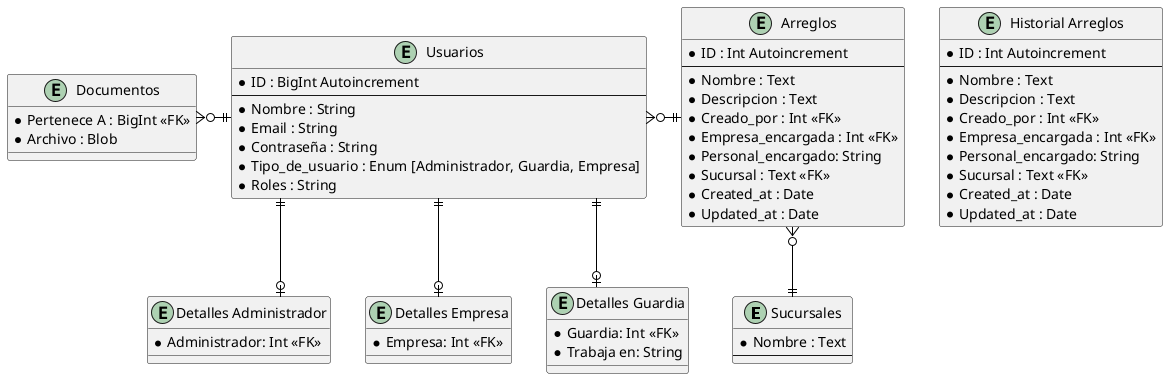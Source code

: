 @startuml "Diagrama_de_la_Base_de_datos"

skinparam {
	BackgroundColor white
	LineType Ortho
	ArrowColor Black
	Entity {
		FontColor Black
		BackgroundColor White
		BorderColor Black
	}
}

entity "Sucursales" {
	* Nombre : Text
	--
}

entity "Documentos" {
	* Pertenece A : BigInt <<FK>>
	* Archivo : Blob
}

entity "Usuarios" {
    * ID : BigInt Autoincrement
    --
    * Nombre : String
    * Email : String
    * Contraseña : String
    * Tipo_de_usuario : Enum [Administrador, Guardia, Empresa]
    * Roles : String
}

entity "Detalles Administrador" {
    * Administrador: Int <<FK>>
}

entity "Detalles Empresa" {
    * Empresa: Int <<FK>>
}

entity "Detalles Guardia" {
    * Guardia: Int <<FK>>
    * Trabaja en: String
}

entity "Arreglos" {
	* ID : Int Autoincrement
	--
	* Nombre : Text
	* Descripcion : Text
	* Creado_por : Int <<FK>>
    * Empresa_encargada : Int <<FK>>
    * Personal_encargado: String
	* Sucursal : Text <<FK>>
    * Created_at : Date
	* Updated_at : Date
}

entity "Historial Arreglos" {
	* ID : Int Autoincrement
	--
	* Nombre : Text
	* Descripcion : Text
	* Creado_por : Int <<FK>>
    * Empresa_encargada : Int <<FK>>
    * Personal_encargado: String
	* Sucursal : Text <<FK>>
    * Created_at : Date
	* Updated_at : Date
}


' Añadiendo las relaciones:
"Documentos" }o-r-|| "Usuarios"
"Usuarios" ||-d-o| "Detalles Administrador"
"Usuarios" ||-d-o| "Detalles Empresa"
"Usuarios" ||-d-o| "Detalles Guardia"
"Usuarios" }o-r-|| "Arreglos"
"Arreglos" }o-d-|| "Sucursales"
"Arreglos" -[hidden]r- "Historial Arreglos"

' Puedo poner ':' despues de una relacion pa poner comentario en el medio

@enduml
